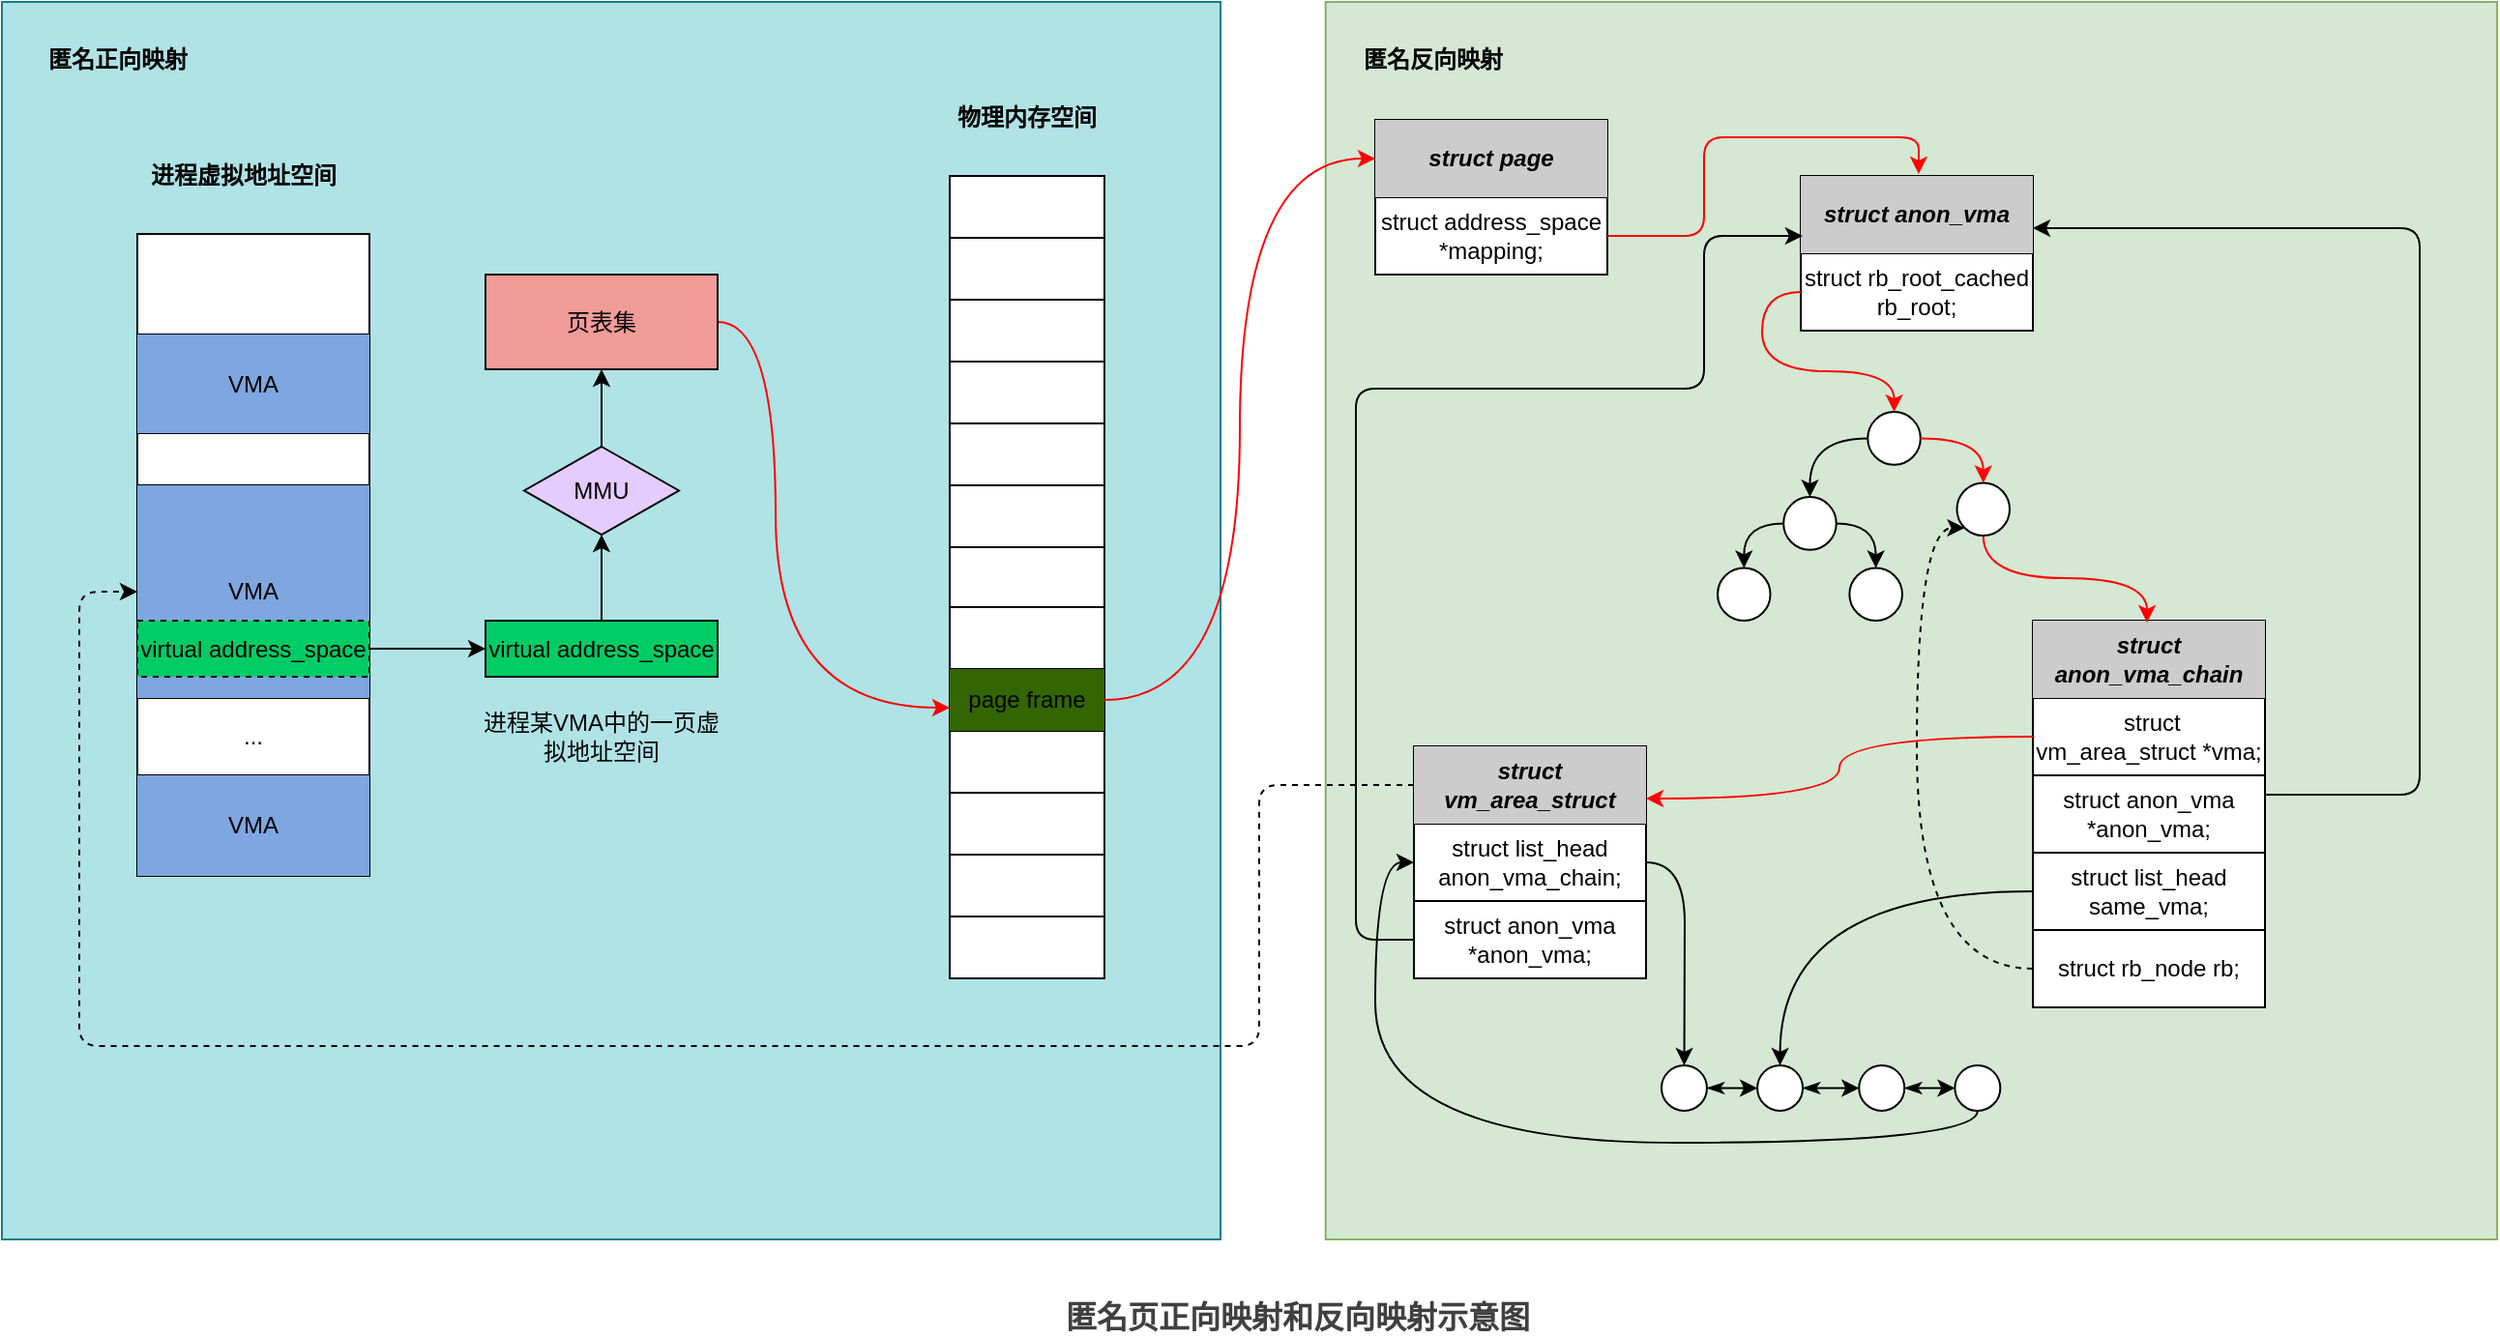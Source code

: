 <mxfile version="13.9.9" type="device" pages="2"><diagram id="9f762LRjgo6Z1rRPL7Gc" name="匿名页正反映射示意图"><mxGraphModel dx="1422" dy="822" grid="1" gridSize="10" guides="1" tooltips="1" connect="1" arrows="1" fold="1" page="0" pageScale="1" pageWidth="827" pageHeight="1169" background="none" math="0" shadow="0"><root><mxCell id="0"/><mxCell id="1" parent="0"/><mxCell id="hyi7_1c1ZKjelSkU9iq4-74" value="" style="rounded=0;whiteSpace=wrap;html=1;fillColor=#d5e8d4;strokeColor=#82b366;shadow=0;" vertex="1" parent="1"><mxGeometry x="694.36" y="50" width="605.64" height="640" as="geometry"/></mxCell><mxCell id="hyi7_1c1ZKjelSkU9iq4-73" value="" style="rounded=0;whiteSpace=wrap;html=1;fillColor=#b0e3e6;strokeColor=#0e8088;shadow=0;" vertex="1" parent="1"><mxGeometry x="10" y="50" width="630" height="640" as="geometry"/></mxCell><mxCell id="mP-zappTz10nI2iSvEcj-1" value="" style="shape=table;html=1;whiteSpace=wrap;startSize=0;container=1;collapsible=0;childLayout=tableLayout;shadow=0;" parent="1" vertex="1"><mxGeometry x="80" y="170" width="120" height="332" as="geometry"/></mxCell><mxCell id="mP-zappTz10nI2iSvEcj-2" value="" style="shape=partialRectangle;html=1;whiteSpace=wrap;collapsible=0;dropTarget=0;pointerEvents=0;fillColor=none;top=0;left=0;bottom=0;right=0;points=[[0,0.5],[1,0.5]];portConstraint=eastwest;shadow=0;" parent="mP-zappTz10nI2iSvEcj-1" vertex="1"><mxGeometry width="120" height="52" as="geometry"/></mxCell><mxCell id="mP-zappTz10nI2iSvEcj-3" value="" style="shape=partialRectangle;html=1;whiteSpace=wrap;connectable=0;overflow=hidden;fillColor=none;top=0;left=0;bottom=0;right=0;shadow=0;" parent="mP-zappTz10nI2iSvEcj-2" vertex="1"><mxGeometry width="120" height="52" as="geometry"/></mxCell><mxCell id="mP-zappTz10nI2iSvEcj-4" value="" style="shape=partialRectangle;html=1;whiteSpace=wrap;collapsible=0;dropTarget=0;pointerEvents=0;fillColor=none;top=0;left=0;bottom=0;right=0;points=[[0,0.5],[1,0.5]];portConstraint=eastwest;shadow=0;" parent="mP-zappTz10nI2iSvEcj-1" vertex="1"><mxGeometry y="52" width="120" height="51" as="geometry"/></mxCell><mxCell id="mP-zappTz10nI2iSvEcj-5" value="VMA" style="shape=partialRectangle;html=1;whiteSpace=wrap;connectable=0;overflow=hidden;top=0;left=0;bottom=0;right=0;fillColor=#7EA6E0;shadow=0;" parent="mP-zappTz10nI2iSvEcj-4" vertex="1"><mxGeometry width="120" height="51" as="geometry"/></mxCell><mxCell id="mP-zappTz10nI2iSvEcj-6" value="" style="shape=partialRectangle;html=1;whiteSpace=wrap;collapsible=0;dropTarget=0;pointerEvents=0;fillColor=none;top=0;left=0;bottom=0;right=0;points=[[0,0.5],[1,0.5]];portConstraint=eastwest;shadow=0;" parent="mP-zappTz10nI2iSvEcj-1" vertex="1"><mxGeometry y="103" width="120" height="27" as="geometry"/></mxCell><mxCell id="mP-zappTz10nI2iSvEcj-7" value="" style="shape=partialRectangle;html=1;whiteSpace=wrap;connectable=0;overflow=hidden;fillColor=none;top=0;left=0;bottom=0;right=0;shadow=0;" parent="mP-zappTz10nI2iSvEcj-6" vertex="1"><mxGeometry width="120" height="27" as="geometry"/></mxCell><mxCell id="mP-zappTz10nI2iSvEcj-8" value="" style="shape=partialRectangle;html=1;whiteSpace=wrap;collapsible=0;dropTarget=0;pointerEvents=0;fillColor=none;top=0;left=0;bottom=0;right=0;points=[[0,0.5],[1,0.5]];portConstraint=eastwest;shadow=0;" parent="mP-zappTz10nI2iSvEcj-1" vertex="1"><mxGeometry y="130" width="120" height="110" as="geometry"/></mxCell><mxCell id="mP-zappTz10nI2iSvEcj-9" value="&lt;span&gt;VMA&lt;/span&gt;" style="shape=partialRectangle;html=1;whiteSpace=wrap;connectable=0;overflow=hidden;top=0;left=0;bottom=0;right=0;fillColor=#7EA6E0;shadow=0;" parent="mP-zappTz10nI2iSvEcj-8" vertex="1"><mxGeometry width="120" height="110" as="geometry"/></mxCell><mxCell id="mP-zappTz10nI2iSvEcj-10" value="" style="shape=partialRectangle;html=1;whiteSpace=wrap;collapsible=0;dropTarget=0;pointerEvents=0;fillColor=none;top=0;left=0;bottom=0;right=0;points=[[0,0.5],[1,0.5]];portConstraint=eastwest;shadow=0;" parent="mP-zappTz10nI2iSvEcj-1" vertex="1"><mxGeometry y="240" width="120" height="40" as="geometry"/></mxCell><mxCell id="mP-zappTz10nI2iSvEcj-11" value="..." style="shape=partialRectangle;html=1;whiteSpace=wrap;connectable=0;overflow=hidden;fillColor=none;top=0;left=0;bottom=0;right=0;shadow=0;" parent="mP-zappTz10nI2iSvEcj-10" vertex="1"><mxGeometry width="120" height="40" as="geometry"/></mxCell><mxCell id="mP-zappTz10nI2iSvEcj-12" value="" style="shape=partialRectangle;html=1;whiteSpace=wrap;collapsible=0;dropTarget=0;pointerEvents=0;fillColor=none;top=0;left=0;bottom=0;right=0;points=[[0,0.5],[1,0.5]];portConstraint=eastwest;shadow=0;" parent="mP-zappTz10nI2iSvEcj-1" vertex="1"><mxGeometry y="280" width="120" height="52" as="geometry"/></mxCell><mxCell id="mP-zappTz10nI2iSvEcj-13" value="VMA" style="shape=partialRectangle;html=1;whiteSpace=wrap;connectable=0;overflow=hidden;top=0;left=0;bottom=0;right=0;fillColor=#7EA6E0;shadow=0;" parent="mP-zappTz10nI2iSvEcj-12" vertex="1"><mxGeometry width="120" height="52" as="geometry"/></mxCell><mxCell id="mP-zappTz10nI2iSvEcj-14" value="&lt;b&gt;进程虚拟地址空间&lt;/b&gt;" style="text;html=1;strokeColor=none;fillColor=none;align=center;verticalAlign=middle;whiteSpace=wrap;rounded=0;shadow=0;" parent="1" vertex="1"><mxGeometry x="80" y="120" width="110" height="40" as="geometry"/></mxCell><mxCell id="mP-zappTz10nI2iSvEcj-17" style="edgeStyle=orthogonalEdgeStyle;rounded=0;orthogonalLoop=1;jettySize=auto;html=1;shadow=0;" parent="1" source="mP-zappTz10nI2iSvEcj-15" target="mP-zappTz10nI2iSvEcj-16" edge="1"><mxGeometry relative="1" as="geometry"/></mxCell><mxCell id="mP-zappTz10nI2iSvEcj-15" value="virtual address_space" style="rounded=0;whiteSpace=wrap;html=1;dashed=1;fillColor=#00CC66;shadow=0;" parent="1" vertex="1"><mxGeometry x="80" y="370" width="120" height="29" as="geometry"/></mxCell><mxCell id="mP-zappTz10nI2iSvEcj-19" value="" style="edgeStyle=orthogonalEdgeStyle;rounded=0;orthogonalLoop=1;jettySize=auto;html=1;shadow=0;" parent="1" source="mP-zappTz10nI2iSvEcj-16" target="mP-zappTz10nI2iSvEcj-18" edge="1"><mxGeometry relative="1" as="geometry"/></mxCell><mxCell id="mP-zappTz10nI2iSvEcj-16" value="virtual address_space" style="rounded=0;whiteSpace=wrap;html=1;fillColor=#00CC66;shadow=0;" parent="1" vertex="1"><mxGeometry x="260" y="370" width="120" height="29" as="geometry"/></mxCell><mxCell id="mP-zappTz10nI2iSvEcj-21" value="" style="edgeStyle=orthogonalEdgeStyle;rounded=0;orthogonalLoop=1;jettySize=auto;html=1;shadow=0;" parent="1" source="mP-zappTz10nI2iSvEcj-18" target="mP-zappTz10nI2iSvEcj-20" edge="1"><mxGeometry relative="1" as="geometry"/></mxCell><mxCell id="mP-zappTz10nI2iSvEcj-18" value="MMU" style="rhombus;whiteSpace=wrap;html=1;rounded=0;fillColor=#E5CCFF;shadow=0;" parent="1" vertex="1"><mxGeometry x="280" y="280" width="80" height="45.5" as="geometry"/></mxCell><mxCell id="mP-zappTz10nI2iSvEcj-81" style="edgeStyle=orthogonalEdgeStyle;orthogonalLoop=1;jettySize=auto;html=1;curved=1;strokeColor=#FF0000;shadow=0;" parent="1" source="mP-zappTz10nI2iSvEcj-20" target="mP-zappTz10nI2iSvEcj-71" edge="1"><mxGeometry relative="1" as="geometry"><Array as="points"><mxPoint x="410" y="216"/><mxPoint x="410" y="415"/></Array></mxGeometry></mxCell><mxCell id="mP-zappTz10nI2iSvEcj-20" value="页表集" style="whiteSpace=wrap;html=1;rounded=0;fillColor=#F19C99;shadow=0;" parent="1" vertex="1"><mxGeometry x="260" y="191" width="120" height="49" as="geometry"/></mxCell><mxCell id="mP-zappTz10nI2iSvEcj-49" value="进程某VMA中的一页虚拟地址空间" style="text;html=1;strokeColor=none;fillColor=none;align=center;verticalAlign=middle;whiteSpace=wrap;rounded=0;shadow=0;" parent="1" vertex="1"><mxGeometry x="255" y="420" width="130" height="20" as="geometry"/></mxCell><mxCell id="mP-zappTz10nI2iSvEcj-54" value="" style="shape=table;html=1;whiteSpace=wrap;startSize=0;container=1;collapsible=0;childLayout=tableLayout;shadow=0;" parent="1" vertex="1"><mxGeometry x="500" y="140" width="80" height="415" as="geometry"/></mxCell><mxCell id="mP-zappTz10nI2iSvEcj-55" value="" style="shape=partialRectangle;html=1;whiteSpace=wrap;collapsible=0;dropTarget=0;pointerEvents=0;fillColor=none;top=0;left=0;bottom=0;right=0;points=[[0,0.5],[1,0.5]];portConstraint=eastwest;shadow=0;" parent="mP-zappTz10nI2iSvEcj-54" vertex="1"><mxGeometry width="80" height="32" as="geometry"/></mxCell><mxCell id="mP-zappTz10nI2iSvEcj-56" value="" style="shape=partialRectangle;html=1;whiteSpace=wrap;connectable=0;overflow=hidden;fillColor=none;top=0;left=0;bottom=0;right=0;shadow=0;" parent="mP-zappTz10nI2iSvEcj-55" vertex="1"><mxGeometry width="80" height="32" as="geometry"/></mxCell><mxCell id="mP-zappTz10nI2iSvEcj-57" value="" style="shape=partialRectangle;html=1;whiteSpace=wrap;collapsible=0;dropTarget=0;pointerEvents=0;fillColor=none;top=0;left=0;bottom=0;right=0;points=[[0,0.5],[1,0.5]];portConstraint=eastwest;shadow=0;" parent="mP-zappTz10nI2iSvEcj-54" vertex="1"><mxGeometry y="32" width="80" height="32" as="geometry"/></mxCell><mxCell id="mP-zappTz10nI2iSvEcj-58" value="" style="shape=partialRectangle;html=1;whiteSpace=wrap;connectable=0;overflow=hidden;fillColor=none;top=0;left=0;bottom=0;right=0;shadow=0;" parent="mP-zappTz10nI2iSvEcj-57" vertex="1"><mxGeometry width="80" height="32" as="geometry"/></mxCell><mxCell id="mP-zappTz10nI2iSvEcj-59" value="" style="shape=partialRectangle;html=1;whiteSpace=wrap;collapsible=0;dropTarget=0;pointerEvents=0;fillColor=none;top=0;left=0;bottom=0;right=0;points=[[0,0.5],[1,0.5]];portConstraint=eastwest;shadow=0;" parent="mP-zappTz10nI2iSvEcj-54" vertex="1"><mxGeometry y="64" width="80" height="32" as="geometry"/></mxCell><mxCell id="mP-zappTz10nI2iSvEcj-60" value="" style="shape=partialRectangle;html=1;whiteSpace=wrap;connectable=0;overflow=hidden;fillColor=none;top=0;left=0;bottom=0;right=0;shadow=0;" parent="mP-zappTz10nI2iSvEcj-59" vertex="1"><mxGeometry width="80" height="32" as="geometry"/></mxCell><mxCell id="mP-zappTz10nI2iSvEcj-61" value="" style="shape=partialRectangle;html=1;whiteSpace=wrap;collapsible=0;dropTarget=0;pointerEvents=0;fillColor=none;top=0;left=0;bottom=0;right=0;points=[[0,0.5],[1,0.5]];portConstraint=eastwest;shadow=0;" parent="mP-zappTz10nI2iSvEcj-54" vertex="1"><mxGeometry y="96" width="80" height="32" as="geometry"/></mxCell><mxCell id="mP-zappTz10nI2iSvEcj-62" value="" style="shape=partialRectangle;html=1;whiteSpace=wrap;connectable=0;overflow=hidden;fillColor=none;top=0;left=0;bottom=0;right=0;shadow=0;" parent="mP-zappTz10nI2iSvEcj-61" vertex="1"><mxGeometry width="80" height="32" as="geometry"/></mxCell><mxCell id="mP-zappTz10nI2iSvEcj-63" value="" style="shape=partialRectangle;html=1;whiteSpace=wrap;collapsible=0;dropTarget=0;pointerEvents=0;fillColor=none;top=0;left=0;bottom=0;right=0;points=[[0,0.5],[1,0.5]];portConstraint=eastwest;shadow=0;" parent="mP-zappTz10nI2iSvEcj-54" vertex="1"><mxGeometry y="128" width="80" height="32" as="geometry"/></mxCell><mxCell id="mP-zappTz10nI2iSvEcj-64" value="" style="shape=partialRectangle;html=1;whiteSpace=wrap;connectable=0;overflow=hidden;fillColor=none;top=0;left=0;bottom=0;right=0;shadow=0;" parent="mP-zappTz10nI2iSvEcj-63" vertex="1"><mxGeometry width="80" height="32" as="geometry"/></mxCell><mxCell id="mP-zappTz10nI2iSvEcj-65" value="" style="shape=partialRectangle;html=1;whiteSpace=wrap;collapsible=0;dropTarget=0;pointerEvents=0;fillColor=none;top=0;left=0;bottom=0;right=0;points=[[0,0.5],[1,0.5]];portConstraint=eastwest;shadow=0;" parent="mP-zappTz10nI2iSvEcj-54" vertex="1"><mxGeometry y="160" width="80" height="32" as="geometry"/></mxCell><mxCell id="mP-zappTz10nI2iSvEcj-66" value="" style="shape=partialRectangle;html=1;whiteSpace=wrap;connectable=0;overflow=hidden;fillColor=none;top=0;left=0;bottom=0;right=0;shadow=0;" parent="mP-zappTz10nI2iSvEcj-65" vertex="1"><mxGeometry width="80" height="32" as="geometry"/></mxCell><mxCell id="mP-zappTz10nI2iSvEcj-67" value="" style="shape=partialRectangle;html=1;whiteSpace=wrap;collapsible=0;dropTarget=0;pointerEvents=0;fillColor=none;top=0;left=0;bottom=0;right=0;points=[[0,0.5],[1,0.5]];portConstraint=eastwest;shadow=0;" parent="mP-zappTz10nI2iSvEcj-54" vertex="1"><mxGeometry y="192" width="80" height="31" as="geometry"/></mxCell><mxCell id="mP-zappTz10nI2iSvEcj-68" value="" style="shape=partialRectangle;html=1;whiteSpace=wrap;connectable=0;overflow=hidden;fillColor=none;top=0;left=0;bottom=0;right=0;shadow=0;" parent="mP-zappTz10nI2iSvEcj-67" vertex="1"><mxGeometry width="80" height="31" as="geometry"/></mxCell><mxCell id="mP-zappTz10nI2iSvEcj-69" value="" style="shape=partialRectangle;html=1;whiteSpace=wrap;collapsible=0;dropTarget=0;pointerEvents=0;fillColor=none;top=0;left=0;bottom=0;right=0;points=[[0,0.5],[1,0.5]];portConstraint=eastwest;shadow=0;" parent="mP-zappTz10nI2iSvEcj-54" vertex="1"><mxGeometry y="223" width="80" height="32" as="geometry"/></mxCell><mxCell id="mP-zappTz10nI2iSvEcj-70" value="" style="shape=partialRectangle;html=1;whiteSpace=wrap;connectable=0;overflow=hidden;fillColor=none;top=0;left=0;bottom=0;right=0;shadow=0;" parent="mP-zappTz10nI2iSvEcj-69" vertex="1"><mxGeometry width="80" height="32" as="geometry"/></mxCell><mxCell id="mP-zappTz10nI2iSvEcj-71" value="" style="shape=partialRectangle;html=1;whiteSpace=wrap;collapsible=0;dropTarget=0;pointerEvents=0;fillColor=none;top=0;left=0;bottom=0;right=0;points=[[0,0.5],[1,0.5]];portConstraint=eastwest;shadow=0;" parent="mP-zappTz10nI2iSvEcj-54" vertex="1"><mxGeometry y="255" width="80" height="32" as="geometry"/></mxCell><mxCell id="mP-zappTz10nI2iSvEcj-72" value="page frame" style="shape=partialRectangle;html=1;whiteSpace=wrap;connectable=0;overflow=hidden;top=0;left=0;bottom=0;right=0;fillColor=#336600;shadow=0;" parent="mP-zappTz10nI2iSvEcj-71" vertex="1"><mxGeometry width="80" height="32" as="geometry"/></mxCell><mxCell id="mP-zappTz10nI2iSvEcj-73" value="" style="shape=partialRectangle;html=1;whiteSpace=wrap;collapsible=0;dropTarget=0;pointerEvents=0;fillColor=none;top=0;left=0;bottom=0;right=0;points=[[0,0.5],[1,0.5]];portConstraint=eastwest;shadow=0;" parent="mP-zappTz10nI2iSvEcj-54" vertex="1"><mxGeometry y="287" width="80" height="32" as="geometry"/></mxCell><mxCell id="mP-zappTz10nI2iSvEcj-74" value="" style="shape=partialRectangle;html=1;whiteSpace=wrap;connectable=0;overflow=hidden;fillColor=none;top=0;left=0;bottom=0;right=0;shadow=0;" parent="mP-zappTz10nI2iSvEcj-73" vertex="1"><mxGeometry width="80" height="32" as="geometry"/></mxCell><mxCell id="mP-zappTz10nI2iSvEcj-75" value="" style="shape=partialRectangle;html=1;whiteSpace=wrap;collapsible=0;dropTarget=0;pointerEvents=0;fillColor=none;top=0;left=0;bottom=0;right=0;points=[[0,0.5],[1,0.5]];portConstraint=eastwest;shadow=0;" parent="mP-zappTz10nI2iSvEcj-54" vertex="1"><mxGeometry y="319" width="80" height="32" as="geometry"/></mxCell><mxCell id="mP-zappTz10nI2iSvEcj-76" value="" style="shape=partialRectangle;html=1;whiteSpace=wrap;connectable=0;overflow=hidden;fillColor=none;top=0;left=0;bottom=0;right=0;shadow=0;" parent="mP-zappTz10nI2iSvEcj-75" vertex="1"><mxGeometry width="80" height="32" as="geometry"/></mxCell><mxCell id="mP-zappTz10nI2iSvEcj-77" value="" style="shape=partialRectangle;html=1;whiteSpace=wrap;collapsible=0;dropTarget=0;pointerEvents=0;fillColor=none;top=0;left=0;bottom=0;right=0;points=[[0,0.5],[1,0.5]];portConstraint=eastwest;shadow=0;" parent="mP-zappTz10nI2iSvEcj-54" vertex="1"><mxGeometry y="351" width="80" height="32" as="geometry"/></mxCell><mxCell id="mP-zappTz10nI2iSvEcj-78" value="" style="shape=partialRectangle;html=1;whiteSpace=wrap;connectable=0;overflow=hidden;fillColor=none;top=0;left=0;bottom=0;right=0;shadow=0;" parent="mP-zappTz10nI2iSvEcj-77" vertex="1"><mxGeometry width="80" height="32" as="geometry"/></mxCell><mxCell id="mP-zappTz10nI2iSvEcj-79" value="" style="shape=partialRectangle;html=1;whiteSpace=wrap;collapsible=0;dropTarget=0;pointerEvents=0;fillColor=none;top=0;left=0;bottom=0;right=0;points=[[0,0.5],[1,0.5]];portConstraint=eastwest;shadow=0;" parent="mP-zappTz10nI2iSvEcj-54" vertex="1"><mxGeometry y="383" width="80" height="32" as="geometry"/></mxCell><mxCell id="mP-zappTz10nI2iSvEcj-80" value="" style="shape=partialRectangle;html=1;whiteSpace=wrap;connectable=0;overflow=hidden;fillColor=none;top=0;left=0;bottom=0;right=0;shadow=0;" parent="mP-zappTz10nI2iSvEcj-79" vertex="1"><mxGeometry width="80" height="32" as="geometry"/></mxCell><mxCell id="mP-zappTz10nI2iSvEcj-82" value="&lt;b&gt;物理内存空间&lt;/b&gt;" style="text;html=1;strokeColor=none;fillColor=none;align=center;verticalAlign=middle;whiteSpace=wrap;rounded=0;shadow=0;" parent="1" vertex="1"><mxGeometry x="485" y="90" width="110" height="40" as="geometry"/></mxCell><mxCell id="mP-zappTz10nI2iSvEcj-83" value="" style="shape=table;html=1;whiteSpace=wrap;startSize=0;container=1;collapsible=0;childLayout=tableLayout;shadow=0;" parent="1" vertex="1"><mxGeometry x="720" y="111" width="120" height="80" as="geometry"/></mxCell><mxCell id="mP-zappTz10nI2iSvEcj-84" value="" style="shape=partialRectangle;html=1;whiteSpace=wrap;collapsible=0;dropTarget=0;pointerEvents=0;fillColor=none;top=0;left=0;bottom=0;right=0;points=[[0,0.5],[1,0.5]];portConstraint=eastwest;shadow=0;" parent="mP-zappTz10nI2iSvEcj-83" vertex="1"><mxGeometry width="120" height="40" as="geometry"/></mxCell><mxCell id="mP-zappTz10nI2iSvEcj-85" value="&lt;b&gt;&lt;i&gt;struct page&lt;/i&gt;&lt;/b&gt;" style="shape=partialRectangle;html=1;whiteSpace=wrap;connectable=0;overflow=hidden;top=0;left=0;bottom=0;right=0;fillColor=#CCCCCC;shadow=0;" parent="mP-zappTz10nI2iSvEcj-84" vertex="1"><mxGeometry width="120" height="40" as="geometry"/></mxCell><mxCell id="mP-zappTz10nI2iSvEcj-86" value="" style="shape=partialRectangle;html=1;whiteSpace=wrap;collapsible=0;dropTarget=0;pointerEvents=0;fillColor=none;top=0;left=0;bottom=0;right=0;points=[[0,0.5],[1,0.5]];portConstraint=eastwest;shadow=0;" parent="mP-zappTz10nI2iSvEcj-83" vertex="1"><mxGeometry y="40" width="120" height="40" as="geometry"/></mxCell><mxCell id="mP-zappTz10nI2iSvEcj-87" value="struct address_space *mapping;" style="shape=partialRectangle;html=1;whiteSpace=wrap;connectable=0;overflow=hidden;fillColor=none;top=0;left=0;bottom=0;right=0;shadow=0;" parent="mP-zappTz10nI2iSvEcj-86" vertex="1"><mxGeometry width="120" height="40" as="geometry"/></mxCell><mxCell id="hyi7_1c1ZKjelSkU9iq4-1" style="edgeStyle=orthogonalEdgeStyle;curved=1;orthogonalLoop=1;jettySize=auto;html=1;exitX=1;exitY=0.5;exitDx=0;exitDy=0;entryX=0;entryY=0.5;entryDx=0;entryDy=0;strokeColor=#FF0000;shadow=0;" edge="1" parent="1" source="mP-zappTz10nI2iSvEcj-71" target="mP-zappTz10nI2iSvEcj-84"><mxGeometry relative="1" as="geometry"/></mxCell><mxCell id="hyi7_1c1ZKjelSkU9iq4-2" value="" style="shape=table;html=1;whiteSpace=wrap;startSize=0;container=1;collapsible=0;childLayout=tableLayout;shadow=0;" vertex="1" parent="1"><mxGeometry x="940" y="140" width="120" height="80" as="geometry"/></mxCell><mxCell id="hyi7_1c1ZKjelSkU9iq4-3" value="" style="shape=partialRectangle;html=1;whiteSpace=wrap;collapsible=0;dropTarget=0;pointerEvents=0;fillColor=none;top=0;left=0;bottom=0;right=0;points=[[0,0.5],[1,0.5]];portConstraint=eastwest;shadow=0;" vertex="1" parent="hyi7_1c1ZKjelSkU9iq4-2"><mxGeometry width="120" height="40" as="geometry"/></mxCell><mxCell id="hyi7_1c1ZKjelSkU9iq4-4" value="&lt;b&gt;&lt;i&gt;struct anon_vma&lt;/i&gt;&lt;/b&gt;" style="shape=partialRectangle;html=1;whiteSpace=wrap;connectable=0;overflow=hidden;top=0;left=0;bottom=0;right=0;fillColor=#CCCCCC;shadow=0;" vertex="1" parent="hyi7_1c1ZKjelSkU9iq4-3"><mxGeometry width="120" height="40" as="geometry"/></mxCell><mxCell id="hyi7_1c1ZKjelSkU9iq4-5" value="" style="shape=partialRectangle;html=1;whiteSpace=wrap;collapsible=0;dropTarget=0;pointerEvents=0;fillColor=none;top=0;left=0;bottom=0;right=0;points=[[0,0.5],[1,0.5]];portConstraint=eastwest;shadow=0;" vertex="1" parent="hyi7_1c1ZKjelSkU9iq4-2"><mxGeometry y="40" width="120" height="40" as="geometry"/></mxCell><mxCell id="hyi7_1c1ZKjelSkU9iq4-6" value="struct rb_root_cached rb_root;" style="shape=partialRectangle;html=1;whiteSpace=wrap;connectable=0;overflow=hidden;fillColor=none;top=0;left=0;bottom=0;right=0;shadow=0;" vertex="1" parent="hyi7_1c1ZKjelSkU9iq4-5"><mxGeometry width="120" height="40" as="geometry"/></mxCell><mxCell id="hyi7_1c1ZKjelSkU9iq4-71" style="edgeStyle=orthogonalEdgeStyle;rounded=1;orthogonalLoop=1;jettySize=auto;html=1;startArrow=none;startFill=0;strokeColor=#000000;dashed=1;exitX=0;exitY=0.5;exitDx=0;exitDy=0;shadow=0;" edge="1" parent="1" source="hyi7_1c1ZKjelSkU9iq4-9" target="mP-zappTz10nI2iSvEcj-8"><mxGeometry relative="1" as="geometry"><Array as="points"><mxPoint x="660" y="455"/><mxPoint x="660" y="590"/><mxPoint x="50" y="590"/><mxPoint x="50" y="355"/></Array></mxGeometry></mxCell><mxCell id="hyi7_1c1ZKjelSkU9iq4-8" value="" style="shape=table;html=1;whiteSpace=wrap;startSize=0;container=1;collapsible=0;childLayout=tableLayout;shadow=0;" vertex="1" parent="1"><mxGeometry x="740" y="435" width="120" height="120" as="geometry"/></mxCell><mxCell id="hyi7_1c1ZKjelSkU9iq4-9" value="" style="shape=partialRectangle;html=1;whiteSpace=wrap;collapsible=0;dropTarget=0;pointerEvents=0;fillColor=none;top=0;left=0;bottom=0;right=0;points=[[0,0.5],[1,0.5]];portConstraint=eastwest;shadow=0;" vertex="1" parent="hyi7_1c1ZKjelSkU9iq4-8"><mxGeometry width="120" height="40" as="geometry"/></mxCell><mxCell id="hyi7_1c1ZKjelSkU9iq4-10" value="&lt;b&gt;&lt;i&gt;struct vm_area_struct&lt;/i&gt;&lt;/b&gt;" style="shape=partialRectangle;html=1;whiteSpace=wrap;connectable=0;overflow=hidden;top=0;left=0;bottom=0;right=0;fillColor=#CCCCCC;shadow=0;" vertex="1" parent="hyi7_1c1ZKjelSkU9iq4-9"><mxGeometry width="120" height="40" as="geometry"/></mxCell><mxCell id="hyi7_1c1ZKjelSkU9iq4-11" value="" style="shape=partialRectangle;html=1;whiteSpace=wrap;collapsible=0;dropTarget=0;pointerEvents=0;fillColor=none;top=0;left=0;bottom=0;right=0;points=[[0,0.5],[1,0.5]];portConstraint=eastwest;shadow=0;" vertex="1" parent="hyi7_1c1ZKjelSkU9iq4-8"><mxGeometry y="40" width="120" height="40" as="geometry"/></mxCell><mxCell id="hyi7_1c1ZKjelSkU9iq4-12" value="struct list_head anon_vma_chain;" style="shape=partialRectangle;html=1;whiteSpace=wrap;connectable=0;overflow=hidden;fillColor=none;top=0;left=0;bottom=0;right=0;shadow=0;" vertex="1" parent="hyi7_1c1ZKjelSkU9iq4-11"><mxGeometry width="120" height="40" as="geometry"/></mxCell><mxCell id="hyi7_1c1ZKjelSkU9iq4-18" style="shape=partialRectangle;html=1;whiteSpace=wrap;collapsible=0;dropTarget=0;pointerEvents=0;fillColor=none;top=0;left=0;bottom=0;right=0;points=[[0,0.5],[1,0.5]];portConstraint=eastwest;shadow=0;" vertex="1" parent="hyi7_1c1ZKjelSkU9iq4-8"><mxGeometry y="80" width="120" height="40" as="geometry"/></mxCell><mxCell id="hyi7_1c1ZKjelSkU9iq4-19" value="struct anon_vma *anon_vma;" style="shape=partialRectangle;html=1;whiteSpace=wrap;connectable=0;overflow=hidden;fillColor=none;top=0;left=0;bottom=0;right=0;shadow=0;" vertex="1" parent="hyi7_1c1ZKjelSkU9iq4-18"><mxGeometry width="120" height="40" as="geometry"/></mxCell><mxCell id="hyi7_1c1ZKjelSkU9iq4-13" value="" style="shape=table;html=1;whiteSpace=wrap;startSize=0;container=1;collapsible=0;childLayout=tableLayout;shadow=0;" vertex="1" parent="1"><mxGeometry x="1060" y="370" width="120" height="200" as="geometry"/></mxCell><mxCell id="hyi7_1c1ZKjelSkU9iq4-14" value="" style="shape=partialRectangle;html=1;whiteSpace=wrap;collapsible=0;dropTarget=0;pointerEvents=0;fillColor=none;top=0;left=0;bottom=0;right=0;points=[[0,0.5],[1,0.5]];portConstraint=eastwest;shadow=0;" vertex="1" parent="hyi7_1c1ZKjelSkU9iq4-13"><mxGeometry width="120" height="40" as="geometry"/></mxCell><mxCell id="hyi7_1c1ZKjelSkU9iq4-15" value="&lt;b&gt;&lt;i&gt;struct anon_vma_chain&lt;/i&gt;&lt;/b&gt;" style="shape=partialRectangle;html=1;whiteSpace=wrap;connectable=0;overflow=hidden;top=0;left=0;bottom=0;right=0;fillColor=#CCCCCC;shadow=0;" vertex="1" parent="hyi7_1c1ZKjelSkU9iq4-14"><mxGeometry width="120" height="40" as="geometry"/></mxCell><mxCell id="hyi7_1c1ZKjelSkU9iq4-16" value="" style="shape=partialRectangle;html=1;whiteSpace=wrap;collapsible=0;dropTarget=0;pointerEvents=0;fillColor=none;top=0;left=0;bottom=0;right=0;points=[[0,0.5],[1,0.5]];portConstraint=eastwest;shadow=0;" vertex="1" parent="hyi7_1c1ZKjelSkU9iq4-13"><mxGeometry y="40" width="120" height="40" as="geometry"/></mxCell><mxCell id="hyi7_1c1ZKjelSkU9iq4-17" value="&amp;nbsp;struct vm_area_struct *vma;" style="shape=partialRectangle;html=1;whiteSpace=wrap;connectable=0;overflow=hidden;fillColor=none;top=0;left=0;bottom=0;right=0;shadow=0;" vertex="1" parent="hyi7_1c1ZKjelSkU9iq4-16"><mxGeometry width="120" height="40" as="geometry"/></mxCell><mxCell id="hyi7_1c1ZKjelSkU9iq4-22" style="shape=partialRectangle;html=1;whiteSpace=wrap;collapsible=0;dropTarget=0;pointerEvents=0;fillColor=none;top=0;left=0;bottom=0;right=0;points=[[0,0.5],[1,0.5]];portConstraint=eastwest;shadow=0;" vertex="1" parent="hyi7_1c1ZKjelSkU9iq4-13"><mxGeometry y="80" width="120" height="40" as="geometry"/></mxCell><mxCell id="hyi7_1c1ZKjelSkU9iq4-23" value="struct anon_vma *anon_vma;" style="shape=partialRectangle;html=1;whiteSpace=wrap;connectable=0;overflow=hidden;fillColor=none;top=0;left=0;bottom=0;right=0;shadow=0;" vertex="1" parent="hyi7_1c1ZKjelSkU9iq4-22"><mxGeometry width="120" height="40" as="geometry"/></mxCell><mxCell id="hyi7_1c1ZKjelSkU9iq4-20" style="shape=partialRectangle;html=1;whiteSpace=wrap;collapsible=0;dropTarget=0;pointerEvents=0;fillColor=none;top=0;left=0;bottom=0;right=0;points=[[0,0.5],[1,0.5]];portConstraint=eastwest;shadow=0;" vertex="1" parent="hyi7_1c1ZKjelSkU9iq4-13"><mxGeometry y="120" width="120" height="40" as="geometry"/></mxCell><mxCell id="hyi7_1c1ZKjelSkU9iq4-21" value="struct list_head same_vma;" style="shape=partialRectangle;html=1;whiteSpace=wrap;connectable=0;overflow=hidden;fillColor=none;top=0;left=0;bottom=0;right=0;shadow=0;" vertex="1" parent="hyi7_1c1ZKjelSkU9iq4-20"><mxGeometry width="120" height="40" as="geometry"/></mxCell><mxCell id="hyi7_1c1ZKjelSkU9iq4-24" style="shape=partialRectangle;html=1;whiteSpace=wrap;collapsible=0;dropTarget=0;pointerEvents=0;fillColor=none;top=0;left=0;bottom=0;right=0;points=[[0,0.5],[1,0.5]];portConstraint=eastwest;shadow=0;" vertex="1" parent="hyi7_1c1ZKjelSkU9iq4-13"><mxGeometry y="160" width="120" height="40" as="geometry"/></mxCell><mxCell id="hyi7_1c1ZKjelSkU9iq4-25" value="struct rb_node rb;" style="shape=partialRectangle;html=1;whiteSpace=wrap;connectable=0;overflow=hidden;fillColor=none;top=0;left=0;bottom=0;right=0;shadow=0;" vertex="1" parent="hyi7_1c1ZKjelSkU9iq4-24"><mxGeometry width="120" height="40" as="geometry"/></mxCell><mxCell id="hyi7_1c1ZKjelSkU9iq4-28" style="edgeStyle=orthogonalEdgeStyle;curved=1;orthogonalLoop=1;jettySize=auto;html=1;entryX=1;entryY=0.675;entryDx=0;entryDy=0;entryPerimeter=0;strokeColor=#FF0000;shadow=0;" edge="1" parent="1" source="hyi7_1c1ZKjelSkU9iq4-16" target="hyi7_1c1ZKjelSkU9iq4-9"><mxGeometry relative="1" as="geometry"/></mxCell><mxCell id="hyi7_1c1ZKjelSkU9iq4-30" style="edgeStyle=orthogonalEdgeStyle;orthogonalLoop=1;jettySize=auto;html=1;entryX=1;entryY=0.675;entryDx=0;entryDy=0;entryPerimeter=0;strokeColor=#000000;rounded=1;shadow=0;" edge="1" parent="1" source="hyi7_1c1ZKjelSkU9iq4-22" target="hyi7_1c1ZKjelSkU9iq4-3"><mxGeometry relative="1" as="geometry"><Array as="points"><mxPoint x="1260" y="460"/><mxPoint x="1260" y="167"/></Array></mxGeometry></mxCell><mxCell id="hyi7_1c1ZKjelSkU9iq4-31" value="" style="ellipse;whiteSpace=wrap;html=1;aspect=fixed;shadow=0;" vertex="1" parent="1"><mxGeometry x="974.636" y="262.06" width="27.273" height="27.273" as="geometry"/></mxCell><mxCell id="hyi7_1c1ZKjelSkU9iq4-55" style="edgeStyle=orthogonalEdgeStyle;curved=1;orthogonalLoop=1;jettySize=auto;html=1;entryX=0.492;entryY=0.025;entryDx=0;entryDy=0;entryPerimeter=0;strokeColor=#FF0000;shadow=0;" edge="1" parent="1" source="hyi7_1c1ZKjelSkU9iq4-32" target="hyi7_1c1ZKjelSkU9iq4-14"><mxGeometry relative="1" as="geometry"/></mxCell><mxCell id="hyi7_1c1ZKjelSkU9iq4-32" value="" style="ellipse;whiteSpace=wrap;html=1;aspect=fixed;shadow=0;" vertex="1" parent="1"><mxGeometry x="1020.727" y="298.727" width="27.273" height="27.273" as="geometry"/></mxCell><mxCell id="hyi7_1c1ZKjelSkU9iq4-33" style="edgeStyle=orthogonalEdgeStyle;orthogonalLoop=1;jettySize=auto;html=1;curved=1;strokeColor=#FF0000;shadow=0;" edge="1" parent="1" source="hyi7_1c1ZKjelSkU9iq4-31" target="hyi7_1c1ZKjelSkU9iq4-32"><mxGeometry x="897" y="262.06" as="geometry"/></mxCell><mxCell id="hyi7_1c1ZKjelSkU9iq4-44" value="" style="ellipse;whiteSpace=wrap;html=1;aspect=fixed;shadow=0;" vertex="1" parent="1"><mxGeometry x="931.091" y="306.06" width="27.273" height="27.273" as="geometry"/></mxCell><mxCell id="hyi7_1c1ZKjelSkU9iq4-35" style="edgeStyle=orthogonalEdgeStyle;curved=1;orthogonalLoop=1;jettySize=auto;html=1;entryX=0.5;entryY=0;entryDx=0;entryDy=0;strokeColor=#000000;shadow=0;" edge="1" parent="1" source="hyi7_1c1ZKjelSkU9iq4-31" target="hyi7_1c1ZKjelSkU9iq4-44"><mxGeometry x="897" y="262.06" as="geometry"><mxPoint x="965.182" y="298.727" as="targetPoint"/></mxGeometry></mxCell><mxCell id="hyi7_1c1ZKjelSkU9iq4-45" value="" style="ellipse;whiteSpace=wrap;html=1;aspect=fixed;shadow=0;" vertex="1" parent="1"><mxGeometry x="965.182" y="342.727" width="27.273" height="27.273" as="geometry"/></mxCell><mxCell id="hyi7_1c1ZKjelSkU9iq4-42" style="edgeStyle=orthogonalEdgeStyle;orthogonalLoop=1;jettySize=auto;html=1;strokeColor=#000000;curved=1;shadow=0;" edge="1" parent="1" source="hyi7_1c1ZKjelSkU9iq4-44" target="hyi7_1c1ZKjelSkU9iq4-45"><mxGeometry x="897" y="262.06" as="geometry"/></mxCell><mxCell id="hyi7_1c1ZKjelSkU9iq4-46" value="" style="ellipse;whiteSpace=wrap;html=1;aspect=fixed;shadow=0;" vertex="1" parent="1"><mxGeometry x="897" y="342.727" width="27.273" height="27.273" as="geometry"/></mxCell><mxCell id="hyi7_1c1ZKjelSkU9iq4-43" style="edgeStyle=orthogonalEdgeStyle;curved=1;orthogonalLoop=1;jettySize=auto;html=1;entryX=0.5;entryY=0;entryDx=0;entryDy=0;strokeColor=#000000;shadow=0;" edge="1" parent="1" source="hyi7_1c1ZKjelSkU9iq4-44" target="hyi7_1c1ZKjelSkU9iq4-46"><mxGeometry x="897" y="262.06" as="geometry"/></mxCell><mxCell id="hyi7_1c1ZKjelSkU9iq4-51" style="edgeStyle=orthogonalEdgeStyle;curved=1;orthogonalLoop=1;jettySize=auto;html=1;entryX=0.5;entryY=0;entryDx=0;entryDy=0;strokeColor=#FF0000;shadow=0;" edge="1" parent="1" source="hyi7_1c1ZKjelSkU9iq4-5" target="hyi7_1c1ZKjelSkU9iq4-31"><mxGeometry relative="1" as="geometry"/></mxCell><mxCell id="hyi7_1c1ZKjelSkU9iq4-56" style="edgeStyle=orthogonalEdgeStyle;curved=1;orthogonalLoop=1;jettySize=auto;html=1;entryX=0;entryY=1;entryDx=0;entryDy=0;dashed=1;shadow=0;" edge="1" parent="1" source="hyi7_1c1ZKjelSkU9iq4-24" target="hyi7_1c1ZKjelSkU9iq4-32"><mxGeometry relative="1" as="geometry"><Array as="points"><mxPoint x="1000" y="550"/><mxPoint x="1000" y="322"/></Array></mxGeometry></mxCell><mxCell id="hyi7_1c1ZKjelSkU9iq4-57" value="" style="ellipse;whiteSpace=wrap;html=1;aspect=fixed;fillColor=#ffffff;shadow=0;" vertex="1" parent="1"><mxGeometry x="868" y="600" width="23.478" height="23.478" as="geometry"/></mxCell><mxCell id="hyi7_1c1ZKjelSkU9iq4-58" value="" style="ellipse;whiteSpace=wrap;html=1;aspect=fixed;fillColor=#ffffff;shadow=0;" vertex="1" parent="1"><mxGeometry x="917.554" y="600" width="23.478" height="23.478" as="geometry"/></mxCell><mxCell id="hyi7_1c1ZKjelSkU9iq4-61" style="edgeStyle=orthogonalEdgeStyle;curved=1;orthogonalLoop=1;jettySize=auto;html=1;strokeColor=#000000;startArrow=classicThin;startFill=1;shadow=0;" edge="1" parent="1" source="hyi7_1c1ZKjelSkU9iq4-57" target="hyi7_1c1ZKjelSkU9iq4-58"><mxGeometry x="868" y="600" as="geometry"/></mxCell><mxCell id="hyi7_1c1ZKjelSkU9iq4-63" value="" style="ellipse;whiteSpace=wrap;html=1;aspect=fixed;fillColor=#ffffff;shadow=0;" vertex="1" parent="1"><mxGeometry x="970.13" y="600" width="23.478" height="23.478" as="geometry"/></mxCell><mxCell id="hyi7_1c1ZKjelSkU9iq4-65" style="edgeStyle=orthogonalEdgeStyle;curved=1;orthogonalLoop=1;jettySize=auto;html=1;strokeColor=#000000;startArrow=classicThin;startFill=1;shadow=0;" edge="1" parent="1" source="hyi7_1c1ZKjelSkU9iq4-58" target="hyi7_1c1ZKjelSkU9iq4-63"><mxGeometry x="868" y="600" as="geometry"/></mxCell><mxCell id="hyi7_1c1ZKjelSkU9iq4-67" style="edgeStyle=orthogonalEdgeStyle;curved=1;orthogonalLoop=1;jettySize=auto;html=1;entryX=0;entryY=0.5;entryDx=0;entryDy=0;startArrow=none;startFill=0;strokeColor=#000000;shadow=0;" edge="1" parent="1" source="hyi7_1c1ZKjelSkU9iq4-64" target="hyi7_1c1ZKjelSkU9iq4-11"><mxGeometry relative="1" as="geometry"><Array as="points"><mxPoint x="1032" y="640"/><mxPoint x="720" y="640"/><mxPoint x="720" y="495"/></Array></mxGeometry></mxCell><mxCell id="hyi7_1c1ZKjelSkU9iq4-64" value="" style="ellipse;whiteSpace=wrap;html=1;aspect=fixed;fillColor=#ffffff;shadow=0;" vertex="1" parent="1"><mxGeometry x="1019.684" y="600" width="23.478" height="23.478" as="geometry"/></mxCell><mxCell id="hyi7_1c1ZKjelSkU9iq4-62" style="edgeStyle=orthogonalEdgeStyle;curved=1;orthogonalLoop=1;jettySize=auto;html=1;strokeColor=#000000;startArrow=classicThin;startFill=1;shadow=0;" edge="1" parent="1" source="hyi7_1c1ZKjelSkU9iq4-63" target="hyi7_1c1ZKjelSkU9iq4-64"><mxGeometry x="868" y="600" as="geometry"/></mxCell><mxCell id="hyi7_1c1ZKjelSkU9iq4-68" style="edgeStyle=orthogonalEdgeStyle;curved=1;orthogonalLoop=1;jettySize=auto;html=1;entryX=0.5;entryY=0;entryDx=0;entryDy=0;startArrow=none;startFill=0;strokeColor=#000000;shadow=0;" edge="1" parent="1" source="hyi7_1c1ZKjelSkU9iq4-11" target="hyi7_1c1ZKjelSkU9iq4-57"><mxGeometry relative="1" as="geometry"/></mxCell><mxCell id="hyi7_1c1ZKjelSkU9iq4-69" style="edgeStyle=orthogonalEdgeStyle;curved=1;orthogonalLoop=1;jettySize=auto;html=1;entryX=0.5;entryY=0;entryDx=0;entryDy=0;startArrow=none;startFill=0;strokeColor=#000000;shadow=0;" edge="1" parent="1" source="hyi7_1c1ZKjelSkU9iq4-20" target="hyi7_1c1ZKjelSkU9iq4-58"><mxGeometry relative="1" as="geometry"/></mxCell><mxCell id="hyi7_1c1ZKjelSkU9iq4-70" style="edgeStyle=orthogonalEdgeStyle;orthogonalLoop=1;jettySize=auto;html=1;entryX=0.008;entryY=0.775;entryDx=0;entryDy=0;entryPerimeter=0;startArrow=none;startFill=0;rounded=1;shadow=0;" edge="1" parent="1" source="hyi7_1c1ZKjelSkU9iq4-18" target="hyi7_1c1ZKjelSkU9iq4-3"><mxGeometry relative="1" as="geometry"><Array as="points"><mxPoint x="710" y="535"/><mxPoint x="710" y="250"/><mxPoint x="890" y="250"/><mxPoint x="890" y="171"/></Array></mxGeometry></mxCell><mxCell id="hyi7_1c1ZKjelSkU9iq4-72" value="&lt;span style=&quot;color: rgba(0 , 0 , 0 , 0.75) ; font-family: , &amp;#34;sf ui text&amp;#34; , &amp;#34;arial&amp;#34; , &amp;#34;pingfang sc&amp;#34; , &amp;#34;hiragino sans gb&amp;#34; , &amp;#34;microsoft yahei&amp;#34; , &amp;#34;wenquanyi micro hei&amp;#34; , sans-serif ; font-size: 16px&quot;&gt;&lt;b&gt;匿名页正向映射和反向映射示意图&lt;/b&gt;&lt;/span&gt;" style="text;html=1;strokeColor=none;fillColor=none;align=center;verticalAlign=middle;whiteSpace=wrap;rounded=0;shadow=0;" vertex="1" parent="1"><mxGeometry x="540" y="720" width="280" height="20" as="geometry"/></mxCell><mxCell id="hyi7_1c1ZKjelSkU9iq4-75" value="&lt;b&gt;匿名正向映射&lt;/b&gt;" style="text;html=1;strokeColor=none;fillColor=none;align=center;verticalAlign=middle;whiteSpace=wrap;rounded=0;shadow=0;" vertex="1" parent="1"><mxGeometry x="20" y="60" width="100" height="40" as="geometry"/></mxCell><mxCell id="hyi7_1c1ZKjelSkU9iq4-76" value="&lt;b&gt;匿名反向映射&lt;/b&gt;" style="text;html=1;strokeColor=none;fillColor=none;align=center;verticalAlign=middle;whiteSpace=wrap;rounded=0;shadow=0;" vertex="1" parent="1"><mxGeometry x="700" y="60" width="100" height="40" as="geometry"/></mxCell><mxCell id="3TzlDOf4imETFViGAbq2-1" style="edgeStyle=orthogonalEdgeStyle;rounded=1;orthogonalLoop=1;jettySize=auto;html=1;entryX=0.508;entryY=-0.025;entryDx=0;entryDy=0;entryPerimeter=0;shadow=0;startArrow=none;startFill=0;strokeColor=#FF0000;" edge="1" parent="1" source="mP-zappTz10nI2iSvEcj-86" target="hyi7_1c1ZKjelSkU9iq4-3"><mxGeometry relative="1" as="geometry"/></mxCell></root></mxGraphModel></diagram><diagram id="06OKQhwFNhJIOWhldUWD" name="文件页反向映射"><mxGraphModel dx="1422" dy="822" grid="1" gridSize="10" guides="1" tooltips="1" connect="1" arrows="1" fold="1" page="0" pageScale="1" pageWidth="827" pageHeight="1169" math="0" shadow="0"><root><mxCell id="jbnhZm89Hd_X-pM1ALkv-0"/><mxCell id="jbnhZm89Hd_X-pM1ALkv-1" parent="jbnhZm89Hd_X-pM1ALkv-0"/></root></mxGraphModel></diagram></mxfile>